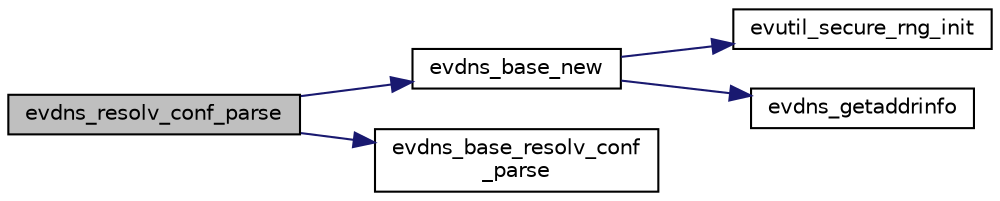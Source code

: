 digraph "evdns_resolv_conf_parse"
{
 // LATEX_PDF_SIZE
  edge [fontname="Helvetica",fontsize="10",labelfontname="Helvetica",labelfontsize="10"];
  node [fontname="Helvetica",fontsize="10",shape=record];
  rankdir="LR";
  Node25 [label="evdns_resolv_conf_parse",height=0.2,width=0.4,color="black", fillcolor="grey75", style="filled", fontcolor="black",tooltip=" "];
  Node25 -> Node26 [color="midnightblue",fontsize="10",style="solid",fontname="Helvetica"];
  Node26 [label="evdns_base_new",height=0.2,width=0.4,color="black", fillcolor="white", style="filled",URL="$dns_8h.html#a4d6d4a705210aa58a4ad6bf810a4410e",tooltip=" "];
  Node26 -> Node27 [color="midnightblue",fontsize="10",style="solid",fontname="Helvetica"];
  Node27 [label="evutil_secure_rng_init",height=0.2,width=0.4,color="black", fillcolor="white", style="filled",URL="$util_8h.html#a49ffe53dcbe32ad55f1582a0da358ac0",tooltip=" "];
  Node26 -> Node28 [color="midnightblue",fontsize="10",style="solid",fontname="Helvetica"];
  Node28 [label="evdns_getaddrinfo",height=0.2,width=0.4,color="black", fillcolor="white", style="filled",URL="$dns_8h.html#a28a4c5e6e22bcf92f8c229461023f914",tooltip=" "];
  Node25 -> Node29 [color="midnightblue",fontsize="10",style="solid",fontname="Helvetica"];
  Node29 [label="evdns_base_resolv_conf\l_parse",height=0.2,width=0.4,color="black", fillcolor="white", style="filled",URL="$dns_8h.html#a7e3a053e25ae7c045944a5db0947babb",tooltip=" "];
}
